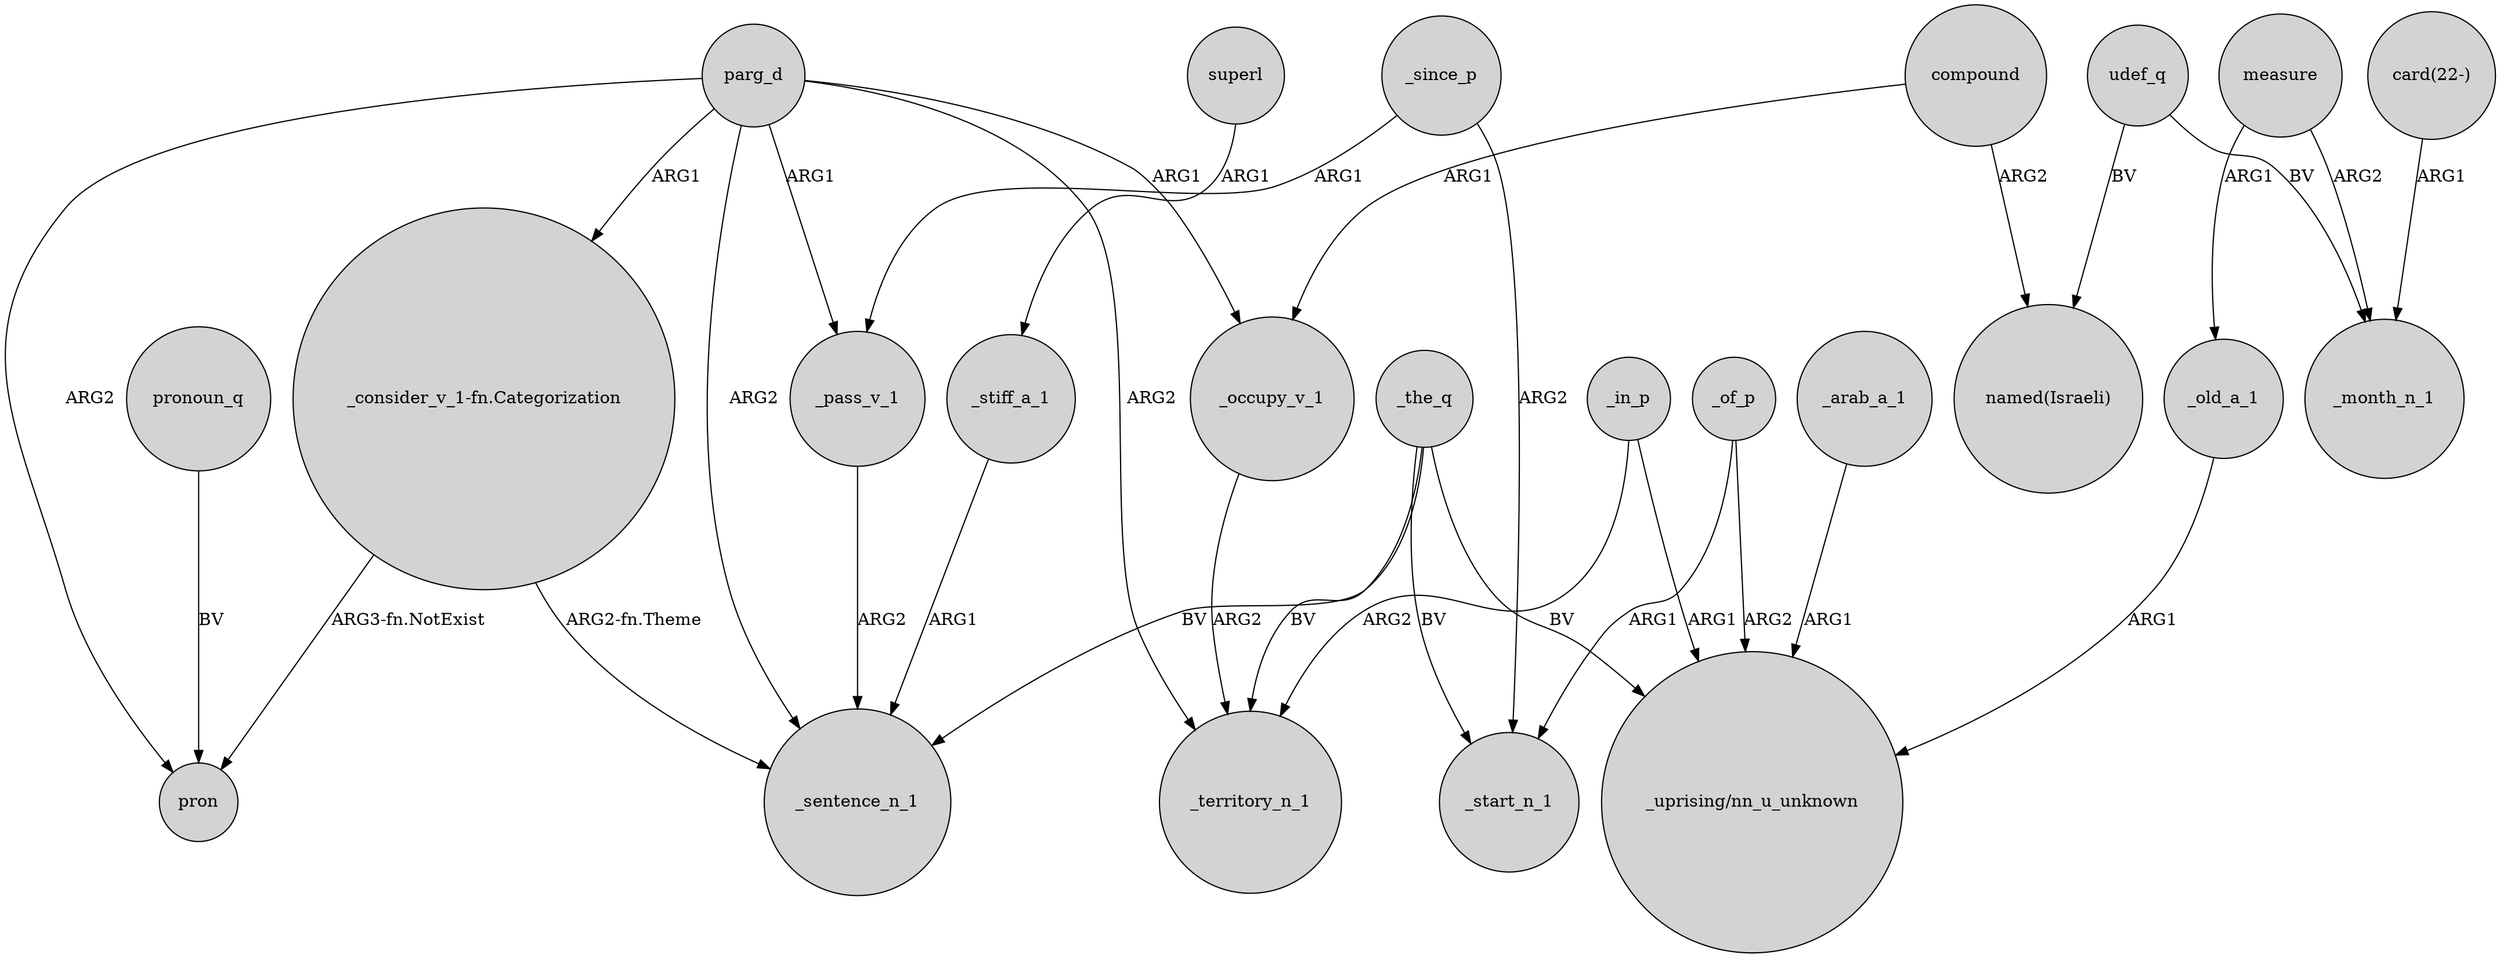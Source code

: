 digraph {
	node [shape=circle style=filled]
	superl -> _stiff_a_1 [label=ARG1]
	_occupy_v_1 -> _territory_n_1 [label=ARG2]
	_arab_a_1 -> "_uprising/nn_u_unknown" [label=ARG1]
	"_consider_v_1-fn.Categorization" -> pron [label="ARG3-fn.NotExist"]
	_in_p -> _territory_n_1 [label=ARG2]
	parg_d -> "_consider_v_1-fn.Categorization" [label=ARG1]
	_stiff_a_1 -> _sentence_n_1 [label=ARG1]
	compound -> "named(Israeli)" [label=ARG2]
	parg_d -> _pass_v_1 [label=ARG1]
	_the_q -> _sentence_n_1 [label=BV]
	udef_q -> _month_n_1 [label=BV]
	_old_a_1 -> "_uprising/nn_u_unknown" [label=ARG1]
	udef_q -> "named(Israeli)" [label=BV]
	measure -> _old_a_1 [label=ARG1]
	parg_d -> pron [label=ARG2]
	"card(22-)" -> _month_n_1 [label=ARG1]
	parg_d -> _territory_n_1 [label=ARG2]
	pronoun_q -> pron [label=BV]
	_of_p -> _start_n_1 [label=ARG1]
	compound -> _occupy_v_1 [label=ARG1]
	_since_p -> _start_n_1 [label=ARG2]
	"_consider_v_1-fn.Categorization" -> _sentence_n_1 [label="ARG2-fn.Theme"]
	_since_p -> _pass_v_1 [label=ARG1]
	parg_d -> _sentence_n_1 [label=ARG2]
	_of_p -> "_uprising/nn_u_unknown" [label=ARG2]
	_the_q -> _territory_n_1 [label=BV]
	_the_q -> "_uprising/nn_u_unknown" [label=BV]
	parg_d -> _occupy_v_1 [label=ARG1]
	_in_p -> "_uprising/nn_u_unknown" [label=ARG1]
	_the_q -> _start_n_1 [label=BV]
	measure -> _month_n_1 [label=ARG2]
	_pass_v_1 -> _sentence_n_1 [label=ARG2]
}
